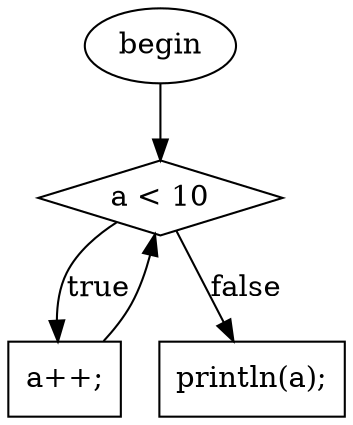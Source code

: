 digraph G{
F0T0[ shape=ellipse, label="begin", style="filled", fillcolor="white"]
F40T64[ shape=diamond, label="a \< 10", style="filled", fillcolor="white"]
F59T62[ shape=box, label="a++;", style="filled", fillcolor="white"]
F66T76[ shape=box, label="println(a);", style="filled", fillcolor="white"]
F0T0 -> F40T64
F40T64 -> F59T62[label="true"]
F59T62 -> F40T64
F40T64 -> F66T76[label="false"]
}
